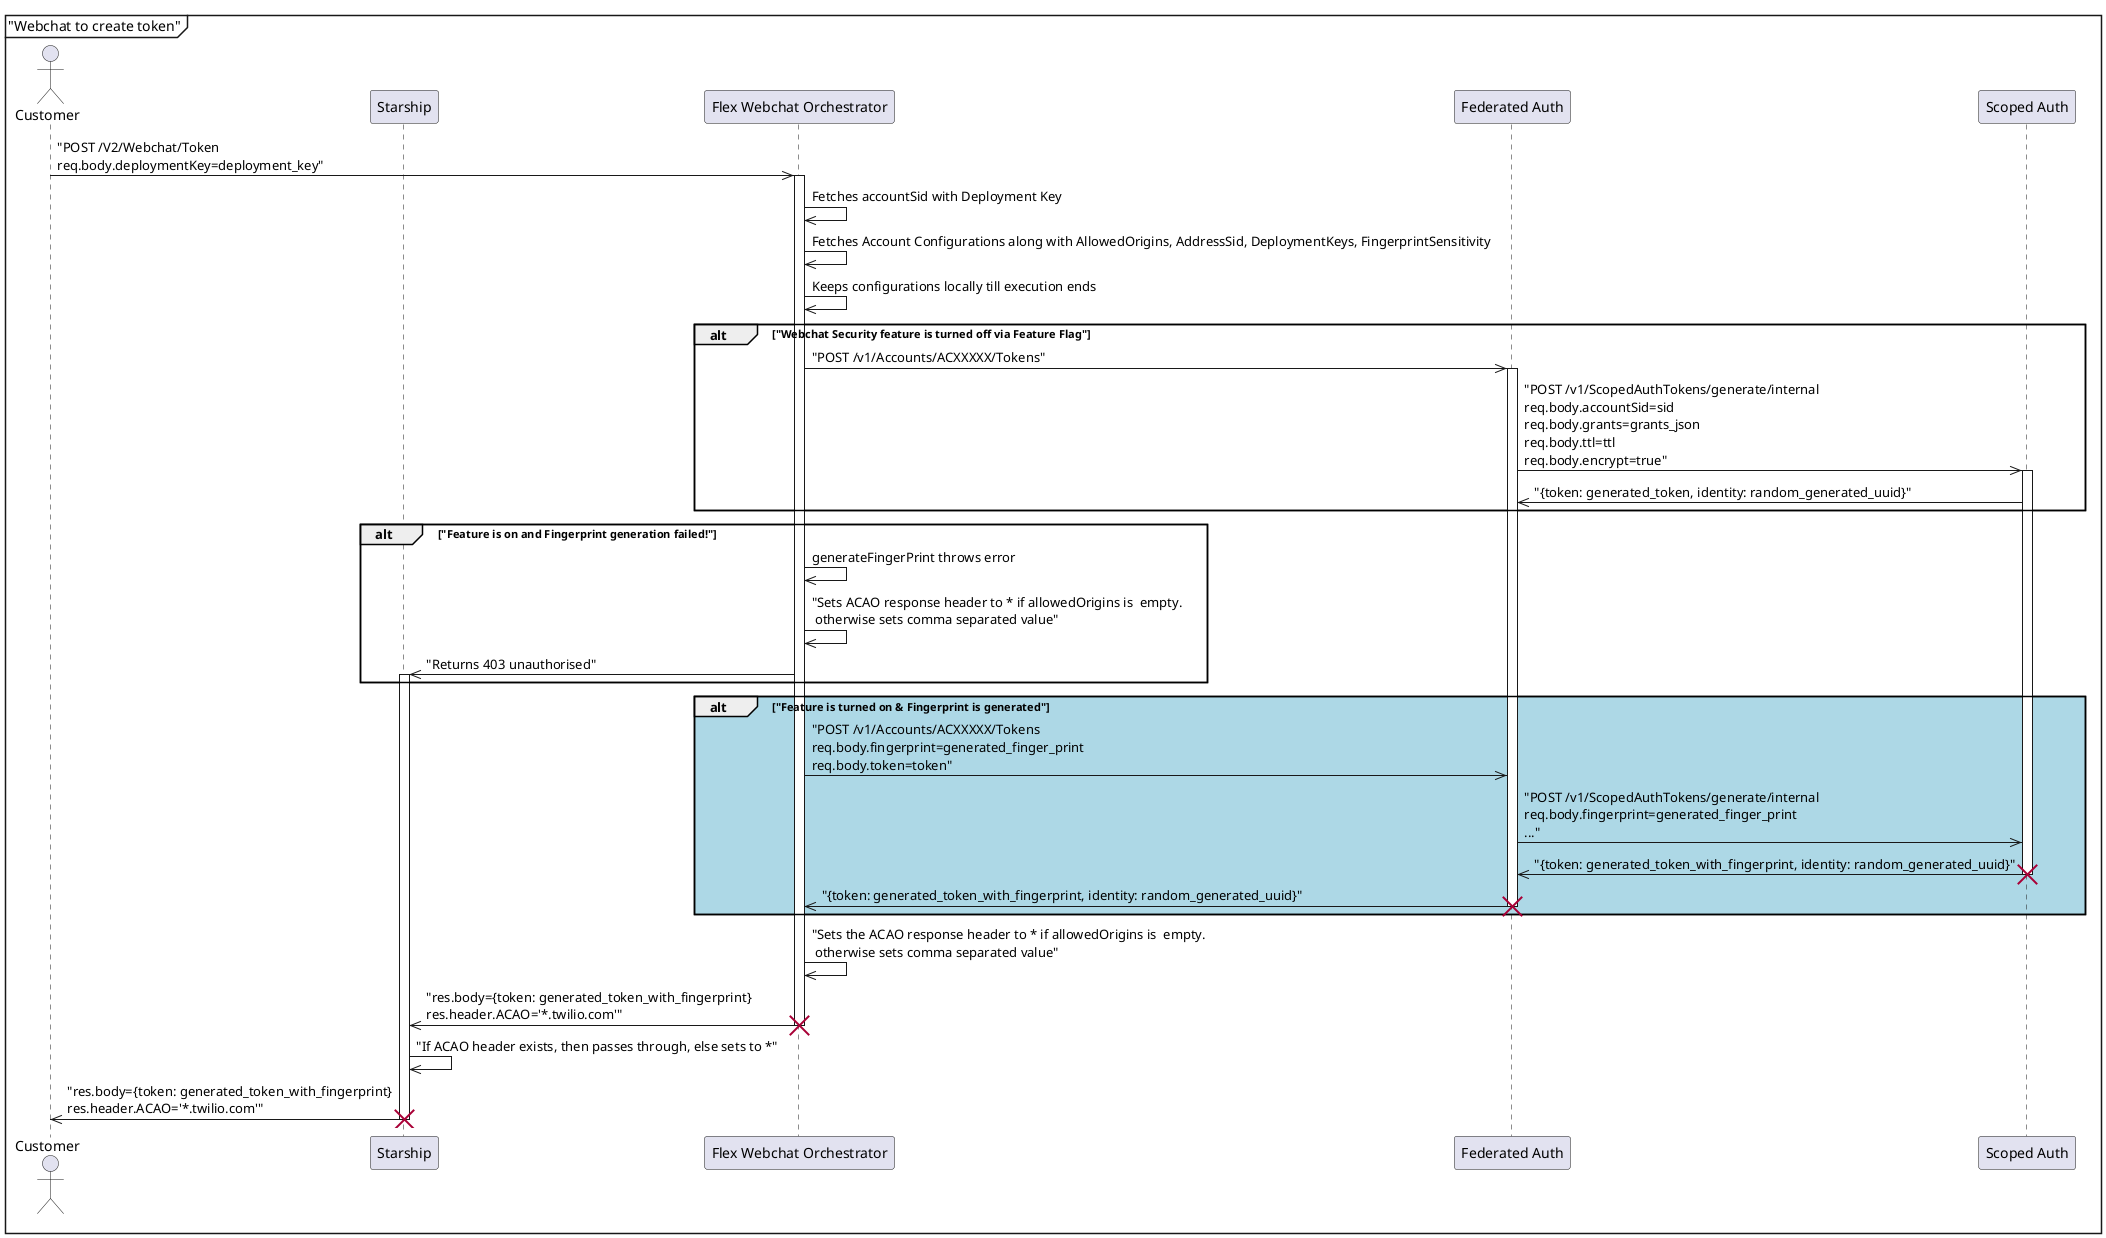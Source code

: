 @startuml

actor Customer as C
participant Starship as S
participant "Flex Webchat Orchestrator" as FWO
participant "Federated Auth" as FAS
participant "Scoped Auth" as SAS

skinparam SequenceGroupBodyBackgroundColor #FFFFFF90

mainframe "Webchat to create token"

C ->> FWO : "POST /V2/Webchat/Token \nreq.body.deploymentKey=deployment_key"
activate FWO
FWO ->> FWO : Fetches accountSid with Deployment Key
FWO ->> FWO : Fetches Account Configurations along with AllowedOrigins, AddressSid, DeploymentKeys, FingerprintSensitivity
FWO ->> FWO : Keeps configurations locally till execution ends

alt "Webchat Security feature is turned off via Feature Flag"
  FWO ->> FAS : "POST /v1/Accounts/ACXXXXX/Tokens"
  activate FAS
  FAS ->> SAS : "POST /v1/ScopedAuthTokens/generate/internal \nreq.body.accountSid=sid\nreq.body.grants=grants_json\nreq.body.ttl=ttl\nreq.body.encrypt=true"
  activate SAS
  SAS ->> FAS : "{token: generated_token, identity: random_generated_uuid}"
end

alt "Feature is on and Fingerprint generation failed!"
  FWO ->> FWO: generateFingerPrint throws error
  FWO ->> FWO : "Sets ACAO response header to * if allowedOrigins is  empty. \n otherwise sets comma separated value"
  FWO ->> S : "Returns 403 unauthorised"
  activate S
end

alt #LightBlue "Feature is turned on & Fingerprint is generated"
  FWO ->> FAS : "POST /v1/Accounts/ACXXXXX/Tokens \nreq.body.fingerprint=generated_finger_print \nreq.body.token=token"
  FAS ->> SAS : "POST /v1/ScopedAuthTokens/generate/internal \nreq.body.fingerprint=generated_finger_print\n..."
  SAS ->> FAS : "{token: generated_token_with_fingerprint, identity: random_generated_uuid}"
  destroy SAS
  FAS ->> FWO : "{token: generated_token_with_fingerprint, identity: random_generated_uuid}"
  destroy FAS
end

FWO ->> FWO : "Sets the ACAO response header to * if allowedOrigins is  empty. \n otherwise sets comma separated value"
FWO ->> S : "res.body={token: generated_token_with_fingerprint}\nres.header.ACAO='*.twilio.com'"
destroy FWO
S ->> S : "If ACAO header exists, then passes through, else sets to *"
S ->> C : "res.body={token: generated_token_with_fingerprint}\nres.header.ACAO='*.twilio.com'"
destroy S

@enduml
